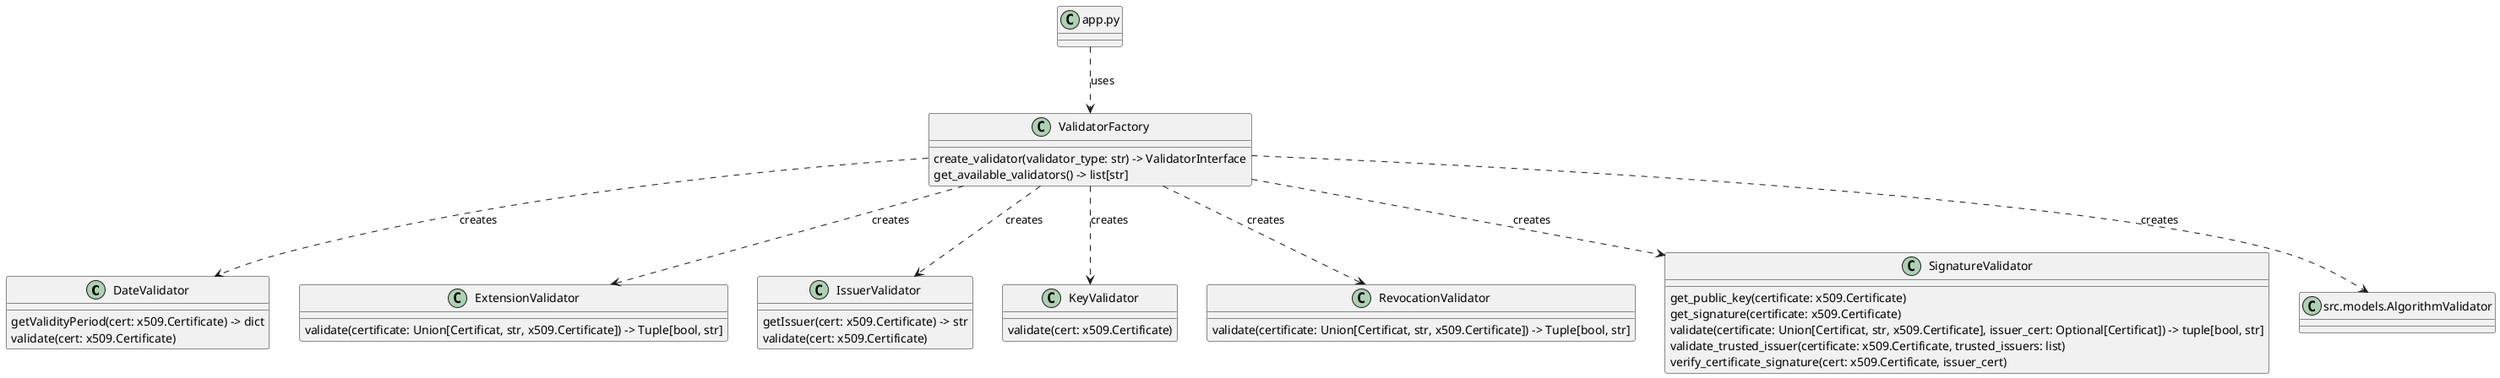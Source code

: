 @startuml classes_UML-factory-validator
set namespaceSeparator none
class "DateValidator" as src.models.DateValidator {
  getValidityPeriod(cert: x509.Certificate) -> dict
  validate(cert: x509.Certificate)
}
class "ExtensionValidator" as src.models.ExtensionValidator {
  validate(certificate: Union[Certificat, str, x509.Certificate]) -> Tuple[bool, str]
}
class "IssuerValidator" as src.models.IssuerValidator {
  getIssuer(cert: x509.Certificate) -> str
  validate(cert: x509.Certificate)
}
class "KeyValidator" as src.models.KeyValidator {
  validate(cert: x509.Certificate)
}
class "RevocationValidator" as src.models.RevocationValidator {
  validate(certificate: Union[Certificat, str, x509.Certificate]) -> Tuple[bool, str]
}
class "SignatureValidator" as src.models.SignatureValidator {
  get_public_key(certificate: x509.Certificate)
  get_signature(certificate: x509.Certificate)
  validate(certificate: Union[Certificat, str, x509.Certificate], issuer_cert: Optional[Certificat]) -> tuple[bool, str]
  validate_trusted_issuer(certificate: x509.Certificate, trusted_issuers: list)
  verify_certificate_signature(cert: x509.Certificate, issuer_cert)
}
class "ValidatorFactory" as src.models.ValidatorFactory {
  create_validator(validator_type: str) -> ValidatorInterface
  get_available_validators() -> list[str]
}

'factory pattern core relationships'
app.py ..> src.models.ValidatorFactory : uses
src.models.ValidatorFactory ..> src.models.DateValidator : creates
src.models.ValidatorFactory ..> src.models.IssuerValidator : creates
src.models.ValidatorFactory ..> src.models.KeyValidator : creates
src.models.ValidatorFactory ..> src.models.SignatureValidator : creates
src.models.ValidatorFactory ..> src.models.RevocationValidator : creates
src.models.ValidatorFactory ..> src.models.AlgorithmValidator : creates
src.models.ValidatorFactory ..> src.models.ExtensionValidator : creates
@enduml

